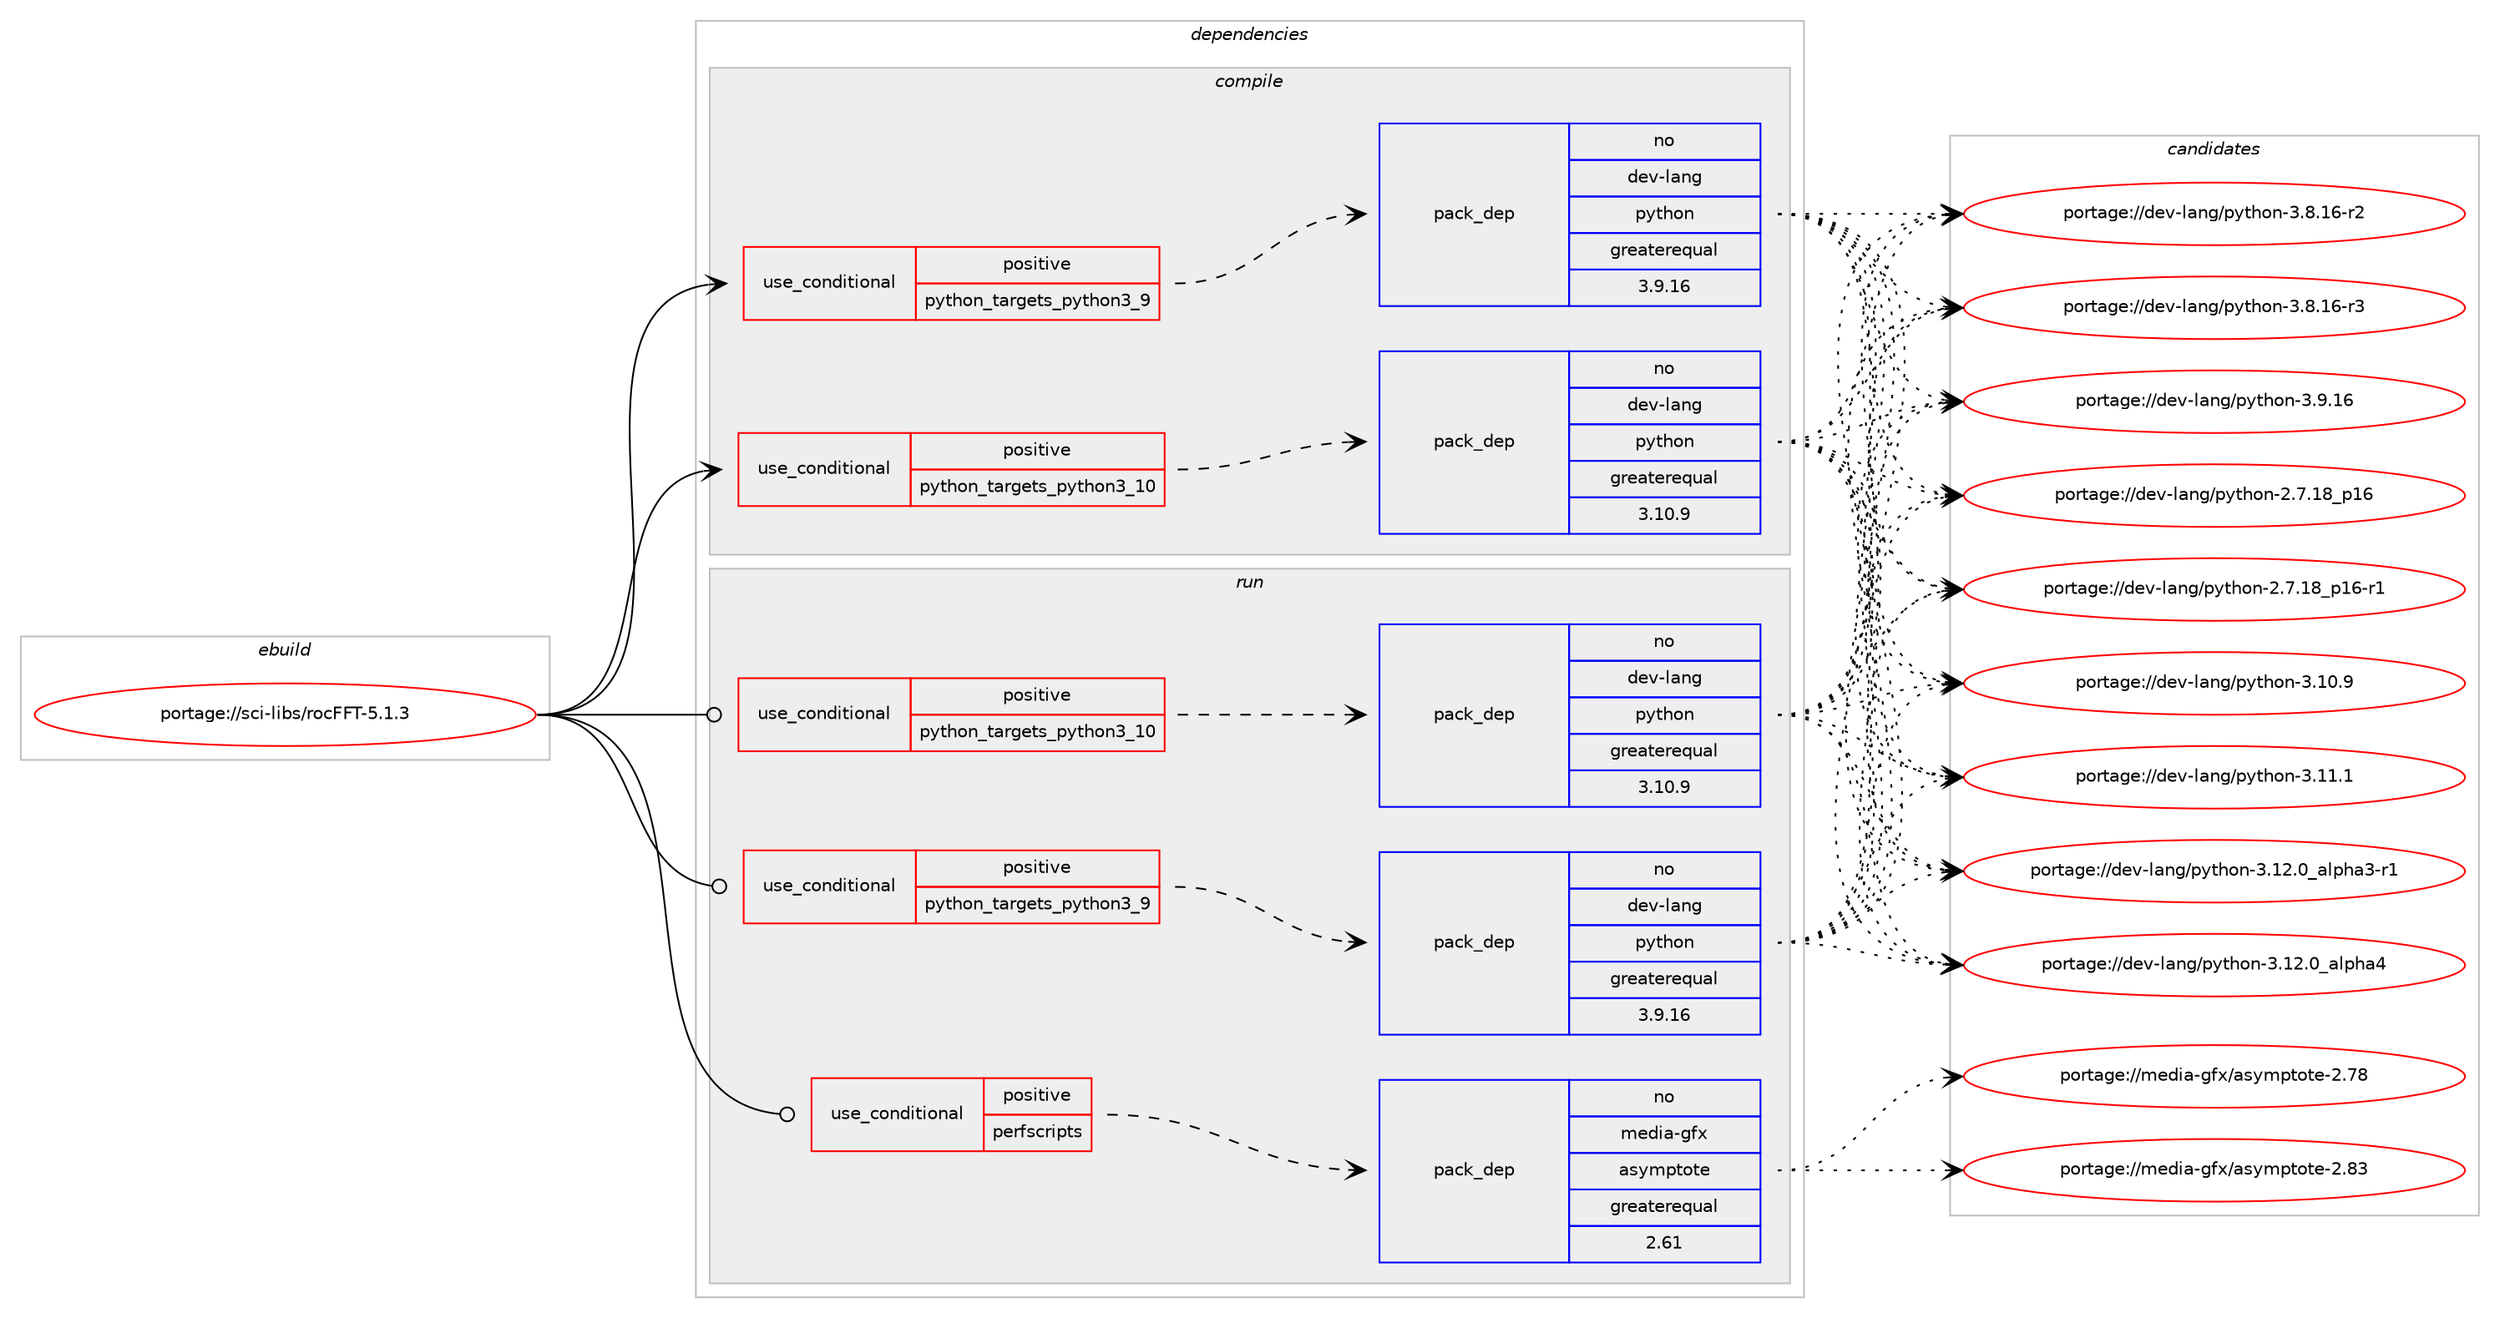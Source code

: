 digraph prolog {

# *************
# Graph options
# *************

newrank=true;
concentrate=true;
compound=true;
graph [rankdir=LR,fontname=Helvetica,fontsize=10,ranksep=1.5];#, ranksep=2.5, nodesep=0.2];
edge  [arrowhead=vee];
node  [fontname=Helvetica,fontsize=10];

# **********
# The ebuild
# **********

subgraph cluster_leftcol {
color=gray;
rank=same;
label=<<i>ebuild</i>>;
id [label="portage://sci-libs/rocFFT-5.1.3", color=red, width=4, href="../sci-libs/rocFFT-5.1.3.svg"];
}

# ****************
# The dependencies
# ****************

subgraph cluster_midcol {
color=gray;
label=<<i>dependencies</i>>;
subgraph cluster_compile {
fillcolor="#eeeeee";
style=filled;
label=<<i>compile</i>>;
subgraph cond2719 {
dependency4217 [label=<<TABLE BORDER="0" CELLBORDER="1" CELLSPACING="0" CELLPADDING="4"><TR><TD ROWSPAN="3" CELLPADDING="10">use_conditional</TD></TR><TR><TD>positive</TD></TR><TR><TD>python_targets_python3_10</TD></TR></TABLE>>, shape=none, color=red];
subgraph pack1444 {
dependency4218 [label=<<TABLE BORDER="0" CELLBORDER="1" CELLSPACING="0" CELLPADDING="4" WIDTH="220"><TR><TD ROWSPAN="6" CELLPADDING="30">pack_dep</TD></TR><TR><TD WIDTH="110">no</TD></TR><TR><TD>dev-lang</TD></TR><TR><TD>python</TD></TR><TR><TD>greaterequal</TD></TR><TR><TD>3.10.9</TD></TR></TABLE>>, shape=none, color=blue];
}
dependency4217:e -> dependency4218:w [weight=20,style="dashed",arrowhead="vee"];
}
id:e -> dependency4217:w [weight=20,style="solid",arrowhead="vee"];
subgraph cond2720 {
dependency4219 [label=<<TABLE BORDER="0" CELLBORDER="1" CELLSPACING="0" CELLPADDING="4"><TR><TD ROWSPAN="3" CELLPADDING="10">use_conditional</TD></TR><TR><TD>positive</TD></TR><TR><TD>python_targets_python3_9</TD></TR></TABLE>>, shape=none, color=red];
subgraph pack1445 {
dependency4220 [label=<<TABLE BORDER="0" CELLBORDER="1" CELLSPACING="0" CELLPADDING="4" WIDTH="220"><TR><TD ROWSPAN="6" CELLPADDING="30">pack_dep</TD></TR><TR><TD WIDTH="110">no</TD></TR><TR><TD>dev-lang</TD></TR><TR><TD>python</TD></TR><TR><TD>greaterequal</TD></TR><TR><TD>3.9.16</TD></TR></TABLE>>, shape=none, color=blue];
}
dependency4219:e -> dependency4220:w [weight=20,style="dashed",arrowhead="vee"];
}
id:e -> dependency4219:w [weight=20,style="solid",arrowhead="vee"];
# *** BEGIN UNKNOWN DEPENDENCY TYPE (TODO) ***
# id -> package_dependency(portage://sci-libs/rocFFT-5.1.3,install,no,dev-util,hip,none,[,,],[],[])
# *** END UNKNOWN DEPENDENCY TYPE (TODO) ***

}
subgraph cluster_compileandrun {
fillcolor="#eeeeee";
style=filled;
label=<<i>compile and run</i>>;
}
subgraph cluster_run {
fillcolor="#eeeeee";
style=filled;
label=<<i>run</i>>;
subgraph cond2721 {
dependency4221 [label=<<TABLE BORDER="0" CELLBORDER="1" CELLSPACING="0" CELLPADDING="4"><TR><TD ROWSPAN="3" CELLPADDING="10">use_conditional</TD></TR><TR><TD>positive</TD></TR><TR><TD>perfscripts</TD></TR></TABLE>>, shape=none, color=red];
subgraph pack1446 {
dependency4222 [label=<<TABLE BORDER="0" CELLBORDER="1" CELLSPACING="0" CELLPADDING="4" WIDTH="220"><TR><TD ROWSPAN="6" CELLPADDING="30">pack_dep</TD></TR><TR><TD WIDTH="110">no</TD></TR><TR><TD>media-gfx</TD></TR><TR><TD>asymptote</TD></TR><TR><TD>greaterequal</TD></TR><TR><TD>2.61</TD></TR></TABLE>>, shape=none, color=blue];
}
dependency4221:e -> dependency4222:w [weight=20,style="dashed",arrowhead="vee"];
# *** BEGIN UNKNOWN DEPENDENCY TYPE (TODO) ***
# dependency4221 -> package_dependency(portage://sci-libs/rocFFT-5.1.3,run,no,dev-texlive,texlive-latex,none,[,,],[],[])
# *** END UNKNOWN DEPENDENCY TYPE (TODO) ***

# *** BEGIN UNKNOWN DEPENDENCY TYPE (TODO) ***
# dependency4221 -> package_dependency(portage://sci-libs/rocFFT-5.1.3,run,no,dev-tex,latexmk,none,[,,],[],[])
# *** END UNKNOWN DEPENDENCY TYPE (TODO) ***

# *** BEGIN UNKNOWN DEPENDENCY TYPE (TODO) ***
# dependency4221 -> package_dependency(portage://sci-libs/rocFFT-5.1.3,run,no,sys-apps,texinfo,none,[,,],[],[])
# *** END UNKNOWN DEPENDENCY TYPE (TODO) ***

# *** BEGIN UNKNOWN DEPENDENCY TYPE (TODO) ***
# dependency4221 -> package_dependency(portage://sci-libs/rocFFT-5.1.3,run,no,dev-python,sympy,none,[,,],[],[use(optenable(python_targets_python3_9),negative),use(optenable(python_targets_python3_10),negative)])
# *** END UNKNOWN DEPENDENCY TYPE (TODO) ***

# *** BEGIN UNKNOWN DEPENDENCY TYPE (TODO) ***
# dependency4221 -> package_dependency(portage://sci-libs/rocFFT-5.1.3,run,no,dev-python,numpy,none,[,,],[],[use(optenable(python_targets_python3_9),negative),use(optenable(python_targets_python3_10),negative)])
# *** END UNKNOWN DEPENDENCY TYPE (TODO) ***

# *** BEGIN UNKNOWN DEPENDENCY TYPE (TODO) ***
# dependency4221 -> package_dependency(portage://sci-libs/rocFFT-5.1.3,run,no,dev-python,scipy,none,[,,],[],[use(optenable(python_targets_python3_9),negative),use(optenable(python_targets_python3_10),negative)])
# *** END UNKNOWN DEPENDENCY TYPE (TODO) ***

# *** BEGIN UNKNOWN DEPENDENCY TYPE (TODO) ***
# dependency4221 -> package_dependency(portage://sci-libs/rocFFT-5.1.3,run,no,dev-python,pandas,none,[,,],[],[use(optenable(python_targets_python3_9),negative),use(optenable(python_targets_python3_10),negative)])
# *** END UNKNOWN DEPENDENCY TYPE (TODO) ***

}
id:e -> dependency4221:w [weight=20,style="solid",arrowhead="odot"];
subgraph cond2722 {
dependency4223 [label=<<TABLE BORDER="0" CELLBORDER="1" CELLSPACING="0" CELLPADDING="4"><TR><TD ROWSPAN="3" CELLPADDING="10">use_conditional</TD></TR><TR><TD>positive</TD></TR><TR><TD>python_targets_python3_10</TD></TR></TABLE>>, shape=none, color=red];
subgraph pack1447 {
dependency4224 [label=<<TABLE BORDER="0" CELLBORDER="1" CELLSPACING="0" CELLPADDING="4" WIDTH="220"><TR><TD ROWSPAN="6" CELLPADDING="30">pack_dep</TD></TR><TR><TD WIDTH="110">no</TD></TR><TR><TD>dev-lang</TD></TR><TR><TD>python</TD></TR><TR><TD>greaterequal</TD></TR><TR><TD>3.10.9</TD></TR></TABLE>>, shape=none, color=blue];
}
dependency4223:e -> dependency4224:w [weight=20,style="dashed",arrowhead="vee"];
}
id:e -> dependency4223:w [weight=20,style="solid",arrowhead="odot"];
subgraph cond2723 {
dependency4225 [label=<<TABLE BORDER="0" CELLBORDER="1" CELLSPACING="0" CELLPADDING="4"><TR><TD ROWSPAN="3" CELLPADDING="10">use_conditional</TD></TR><TR><TD>positive</TD></TR><TR><TD>python_targets_python3_9</TD></TR></TABLE>>, shape=none, color=red];
subgraph pack1448 {
dependency4226 [label=<<TABLE BORDER="0" CELLBORDER="1" CELLSPACING="0" CELLPADDING="4" WIDTH="220"><TR><TD ROWSPAN="6" CELLPADDING="30">pack_dep</TD></TR><TR><TD WIDTH="110">no</TD></TR><TR><TD>dev-lang</TD></TR><TR><TD>python</TD></TR><TR><TD>greaterequal</TD></TR><TR><TD>3.9.16</TD></TR></TABLE>>, shape=none, color=blue];
}
dependency4225:e -> dependency4226:w [weight=20,style="dashed",arrowhead="vee"];
}
id:e -> dependency4225:w [weight=20,style="solid",arrowhead="odot"];
}
}

# **************
# The candidates
# **************

subgraph cluster_choices {
rank=same;
color=gray;
label=<<i>candidates</i>>;

subgraph choice1444 {
color=black;
nodesep=1;
choice10010111845108971101034711212111610411111045504655464956951124954 [label="portage://dev-lang/python-2.7.18_p16", color=red, width=4,href="../dev-lang/python-2.7.18_p16.svg"];
choice100101118451089711010347112121116104111110455046554649569511249544511449 [label="portage://dev-lang/python-2.7.18_p16-r1", color=red, width=4,href="../dev-lang/python-2.7.18_p16-r1.svg"];
choice10010111845108971101034711212111610411111045514649484657 [label="portage://dev-lang/python-3.10.9", color=red, width=4,href="../dev-lang/python-3.10.9.svg"];
choice10010111845108971101034711212111610411111045514649494649 [label="portage://dev-lang/python-3.11.1", color=red, width=4,href="../dev-lang/python-3.11.1.svg"];
choice10010111845108971101034711212111610411111045514649504648959710811210497514511449 [label="portage://dev-lang/python-3.12.0_alpha3-r1", color=red, width=4,href="../dev-lang/python-3.12.0_alpha3-r1.svg"];
choice1001011184510897110103471121211161041111104551464950464895971081121049752 [label="portage://dev-lang/python-3.12.0_alpha4", color=red, width=4,href="../dev-lang/python-3.12.0_alpha4.svg"];
choice100101118451089711010347112121116104111110455146564649544511450 [label="portage://dev-lang/python-3.8.16-r2", color=red, width=4,href="../dev-lang/python-3.8.16-r2.svg"];
choice100101118451089711010347112121116104111110455146564649544511451 [label="portage://dev-lang/python-3.8.16-r3", color=red, width=4,href="../dev-lang/python-3.8.16-r3.svg"];
choice10010111845108971101034711212111610411111045514657464954 [label="portage://dev-lang/python-3.9.16", color=red, width=4,href="../dev-lang/python-3.9.16.svg"];
dependency4218:e -> choice10010111845108971101034711212111610411111045504655464956951124954:w [style=dotted,weight="100"];
dependency4218:e -> choice100101118451089711010347112121116104111110455046554649569511249544511449:w [style=dotted,weight="100"];
dependency4218:e -> choice10010111845108971101034711212111610411111045514649484657:w [style=dotted,weight="100"];
dependency4218:e -> choice10010111845108971101034711212111610411111045514649494649:w [style=dotted,weight="100"];
dependency4218:e -> choice10010111845108971101034711212111610411111045514649504648959710811210497514511449:w [style=dotted,weight="100"];
dependency4218:e -> choice1001011184510897110103471121211161041111104551464950464895971081121049752:w [style=dotted,weight="100"];
dependency4218:e -> choice100101118451089711010347112121116104111110455146564649544511450:w [style=dotted,weight="100"];
dependency4218:e -> choice100101118451089711010347112121116104111110455146564649544511451:w [style=dotted,weight="100"];
dependency4218:e -> choice10010111845108971101034711212111610411111045514657464954:w [style=dotted,weight="100"];
}
subgraph choice1445 {
color=black;
nodesep=1;
choice10010111845108971101034711212111610411111045504655464956951124954 [label="portage://dev-lang/python-2.7.18_p16", color=red, width=4,href="../dev-lang/python-2.7.18_p16.svg"];
choice100101118451089711010347112121116104111110455046554649569511249544511449 [label="portage://dev-lang/python-2.7.18_p16-r1", color=red, width=4,href="../dev-lang/python-2.7.18_p16-r1.svg"];
choice10010111845108971101034711212111610411111045514649484657 [label="portage://dev-lang/python-3.10.9", color=red, width=4,href="../dev-lang/python-3.10.9.svg"];
choice10010111845108971101034711212111610411111045514649494649 [label="portage://dev-lang/python-3.11.1", color=red, width=4,href="../dev-lang/python-3.11.1.svg"];
choice10010111845108971101034711212111610411111045514649504648959710811210497514511449 [label="portage://dev-lang/python-3.12.0_alpha3-r1", color=red, width=4,href="../dev-lang/python-3.12.0_alpha3-r1.svg"];
choice1001011184510897110103471121211161041111104551464950464895971081121049752 [label="portage://dev-lang/python-3.12.0_alpha4", color=red, width=4,href="../dev-lang/python-3.12.0_alpha4.svg"];
choice100101118451089711010347112121116104111110455146564649544511450 [label="portage://dev-lang/python-3.8.16-r2", color=red, width=4,href="../dev-lang/python-3.8.16-r2.svg"];
choice100101118451089711010347112121116104111110455146564649544511451 [label="portage://dev-lang/python-3.8.16-r3", color=red, width=4,href="../dev-lang/python-3.8.16-r3.svg"];
choice10010111845108971101034711212111610411111045514657464954 [label="portage://dev-lang/python-3.9.16", color=red, width=4,href="../dev-lang/python-3.9.16.svg"];
dependency4220:e -> choice10010111845108971101034711212111610411111045504655464956951124954:w [style=dotted,weight="100"];
dependency4220:e -> choice100101118451089711010347112121116104111110455046554649569511249544511449:w [style=dotted,weight="100"];
dependency4220:e -> choice10010111845108971101034711212111610411111045514649484657:w [style=dotted,weight="100"];
dependency4220:e -> choice10010111845108971101034711212111610411111045514649494649:w [style=dotted,weight="100"];
dependency4220:e -> choice10010111845108971101034711212111610411111045514649504648959710811210497514511449:w [style=dotted,weight="100"];
dependency4220:e -> choice1001011184510897110103471121211161041111104551464950464895971081121049752:w [style=dotted,weight="100"];
dependency4220:e -> choice100101118451089711010347112121116104111110455146564649544511450:w [style=dotted,weight="100"];
dependency4220:e -> choice100101118451089711010347112121116104111110455146564649544511451:w [style=dotted,weight="100"];
dependency4220:e -> choice10010111845108971101034711212111610411111045514657464954:w [style=dotted,weight="100"];
}
subgraph choice1446 {
color=black;
nodesep=1;
choice109101100105974510310212047971151211091121161111161014550465556 [label="portage://media-gfx/asymptote-2.78", color=red, width=4,href="../media-gfx/asymptote-2.78.svg"];
choice109101100105974510310212047971151211091121161111161014550465651 [label="portage://media-gfx/asymptote-2.83", color=red, width=4,href="../media-gfx/asymptote-2.83.svg"];
dependency4222:e -> choice109101100105974510310212047971151211091121161111161014550465556:w [style=dotted,weight="100"];
dependency4222:e -> choice109101100105974510310212047971151211091121161111161014550465651:w [style=dotted,weight="100"];
}
subgraph choice1447 {
color=black;
nodesep=1;
choice10010111845108971101034711212111610411111045504655464956951124954 [label="portage://dev-lang/python-2.7.18_p16", color=red, width=4,href="../dev-lang/python-2.7.18_p16.svg"];
choice100101118451089711010347112121116104111110455046554649569511249544511449 [label="portage://dev-lang/python-2.7.18_p16-r1", color=red, width=4,href="../dev-lang/python-2.7.18_p16-r1.svg"];
choice10010111845108971101034711212111610411111045514649484657 [label="portage://dev-lang/python-3.10.9", color=red, width=4,href="../dev-lang/python-3.10.9.svg"];
choice10010111845108971101034711212111610411111045514649494649 [label="portage://dev-lang/python-3.11.1", color=red, width=4,href="../dev-lang/python-3.11.1.svg"];
choice10010111845108971101034711212111610411111045514649504648959710811210497514511449 [label="portage://dev-lang/python-3.12.0_alpha3-r1", color=red, width=4,href="../dev-lang/python-3.12.0_alpha3-r1.svg"];
choice1001011184510897110103471121211161041111104551464950464895971081121049752 [label="portage://dev-lang/python-3.12.0_alpha4", color=red, width=4,href="../dev-lang/python-3.12.0_alpha4.svg"];
choice100101118451089711010347112121116104111110455146564649544511450 [label="portage://dev-lang/python-3.8.16-r2", color=red, width=4,href="../dev-lang/python-3.8.16-r2.svg"];
choice100101118451089711010347112121116104111110455146564649544511451 [label="portage://dev-lang/python-3.8.16-r3", color=red, width=4,href="../dev-lang/python-3.8.16-r3.svg"];
choice10010111845108971101034711212111610411111045514657464954 [label="portage://dev-lang/python-3.9.16", color=red, width=4,href="../dev-lang/python-3.9.16.svg"];
dependency4224:e -> choice10010111845108971101034711212111610411111045504655464956951124954:w [style=dotted,weight="100"];
dependency4224:e -> choice100101118451089711010347112121116104111110455046554649569511249544511449:w [style=dotted,weight="100"];
dependency4224:e -> choice10010111845108971101034711212111610411111045514649484657:w [style=dotted,weight="100"];
dependency4224:e -> choice10010111845108971101034711212111610411111045514649494649:w [style=dotted,weight="100"];
dependency4224:e -> choice10010111845108971101034711212111610411111045514649504648959710811210497514511449:w [style=dotted,weight="100"];
dependency4224:e -> choice1001011184510897110103471121211161041111104551464950464895971081121049752:w [style=dotted,weight="100"];
dependency4224:e -> choice100101118451089711010347112121116104111110455146564649544511450:w [style=dotted,weight="100"];
dependency4224:e -> choice100101118451089711010347112121116104111110455146564649544511451:w [style=dotted,weight="100"];
dependency4224:e -> choice10010111845108971101034711212111610411111045514657464954:w [style=dotted,weight="100"];
}
subgraph choice1448 {
color=black;
nodesep=1;
choice10010111845108971101034711212111610411111045504655464956951124954 [label="portage://dev-lang/python-2.7.18_p16", color=red, width=4,href="../dev-lang/python-2.7.18_p16.svg"];
choice100101118451089711010347112121116104111110455046554649569511249544511449 [label="portage://dev-lang/python-2.7.18_p16-r1", color=red, width=4,href="../dev-lang/python-2.7.18_p16-r1.svg"];
choice10010111845108971101034711212111610411111045514649484657 [label="portage://dev-lang/python-3.10.9", color=red, width=4,href="../dev-lang/python-3.10.9.svg"];
choice10010111845108971101034711212111610411111045514649494649 [label="portage://dev-lang/python-3.11.1", color=red, width=4,href="../dev-lang/python-3.11.1.svg"];
choice10010111845108971101034711212111610411111045514649504648959710811210497514511449 [label="portage://dev-lang/python-3.12.0_alpha3-r1", color=red, width=4,href="../dev-lang/python-3.12.0_alpha3-r1.svg"];
choice1001011184510897110103471121211161041111104551464950464895971081121049752 [label="portage://dev-lang/python-3.12.0_alpha4", color=red, width=4,href="../dev-lang/python-3.12.0_alpha4.svg"];
choice100101118451089711010347112121116104111110455146564649544511450 [label="portage://dev-lang/python-3.8.16-r2", color=red, width=4,href="../dev-lang/python-3.8.16-r2.svg"];
choice100101118451089711010347112121116104111110455146564649544511451 [label="portage://dev-lang/python-3.8.16-r3", color=red, width=4,href="../dev-lang/python-3.8.16-r3.svg"];
choice10010111845108971101034711212111610411111045514657464954 [label="portage://dev-lang/python-3.9.16", color=red, width=4,href="../dev-lang/python-3.9.16.svg"];
dependency4226:e -> choice10010111845108971101034711212111610411111045504655464956951124954:w [style=dotted,weight="100"];
dependency4226:e -> choice100101118451089711010347112121116104111110455046554649569511249544511449:w [style=dotted,weight="100"];
dependency4226:e -> choice10010111845108971101034711212111610411111045514649484657:w [style=dotted,weight="100"];
dependency4226:e -> choice10010111845108971101034711212111610411111045514649494649:w [style=dotted,weight="100"];
dependency4226:e -> choice10010111845108971101034711212111610411111045514649504648959710811210497514511449:w [style=dotted,weight="100"];
dependency4226:e -> choice1001011184510897110103471121211161041111104551464950464895971081121049752:w [style=dotted,weight="100"];
dependency4226:e -> choice100101118451089711010347112121116104111110455146564649544511450:w [style=dotted,weight="100"];
dependency4226:e -> choice100101118451089711010347112121116104111110455146564649544511451:w [style=dotted,weight="100"];
dependency4226:e -> choice10010111845108971101034711212111610411111045514657464954:w [style=dotted,weight="100"];
}
}

}

